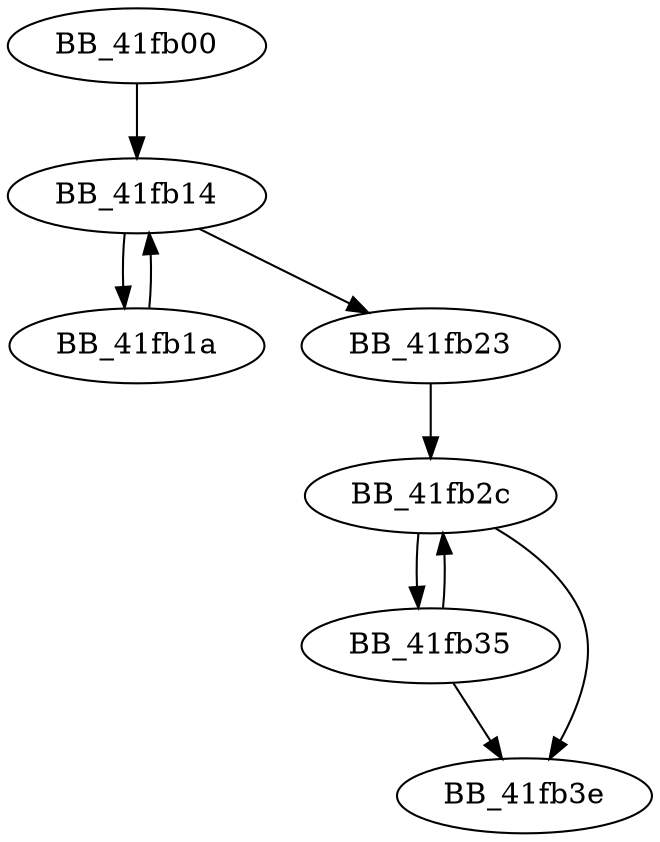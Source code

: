 DiGraph _strcspn{
BB_41fb00->BB_41fb14
BB_41fb14->BB_41fb1a
BB_41fb14->BB_41fb23
BB_41fb1a->BB_41fb14
BB_41fb23->BB_41fb2c
BB_41fb2c->BB_41fb35
BB_41fb2c->BB_41fb3e
BB_41fb35->BB_41fb2c
BB_41fb35->BB_41fb3e
}
